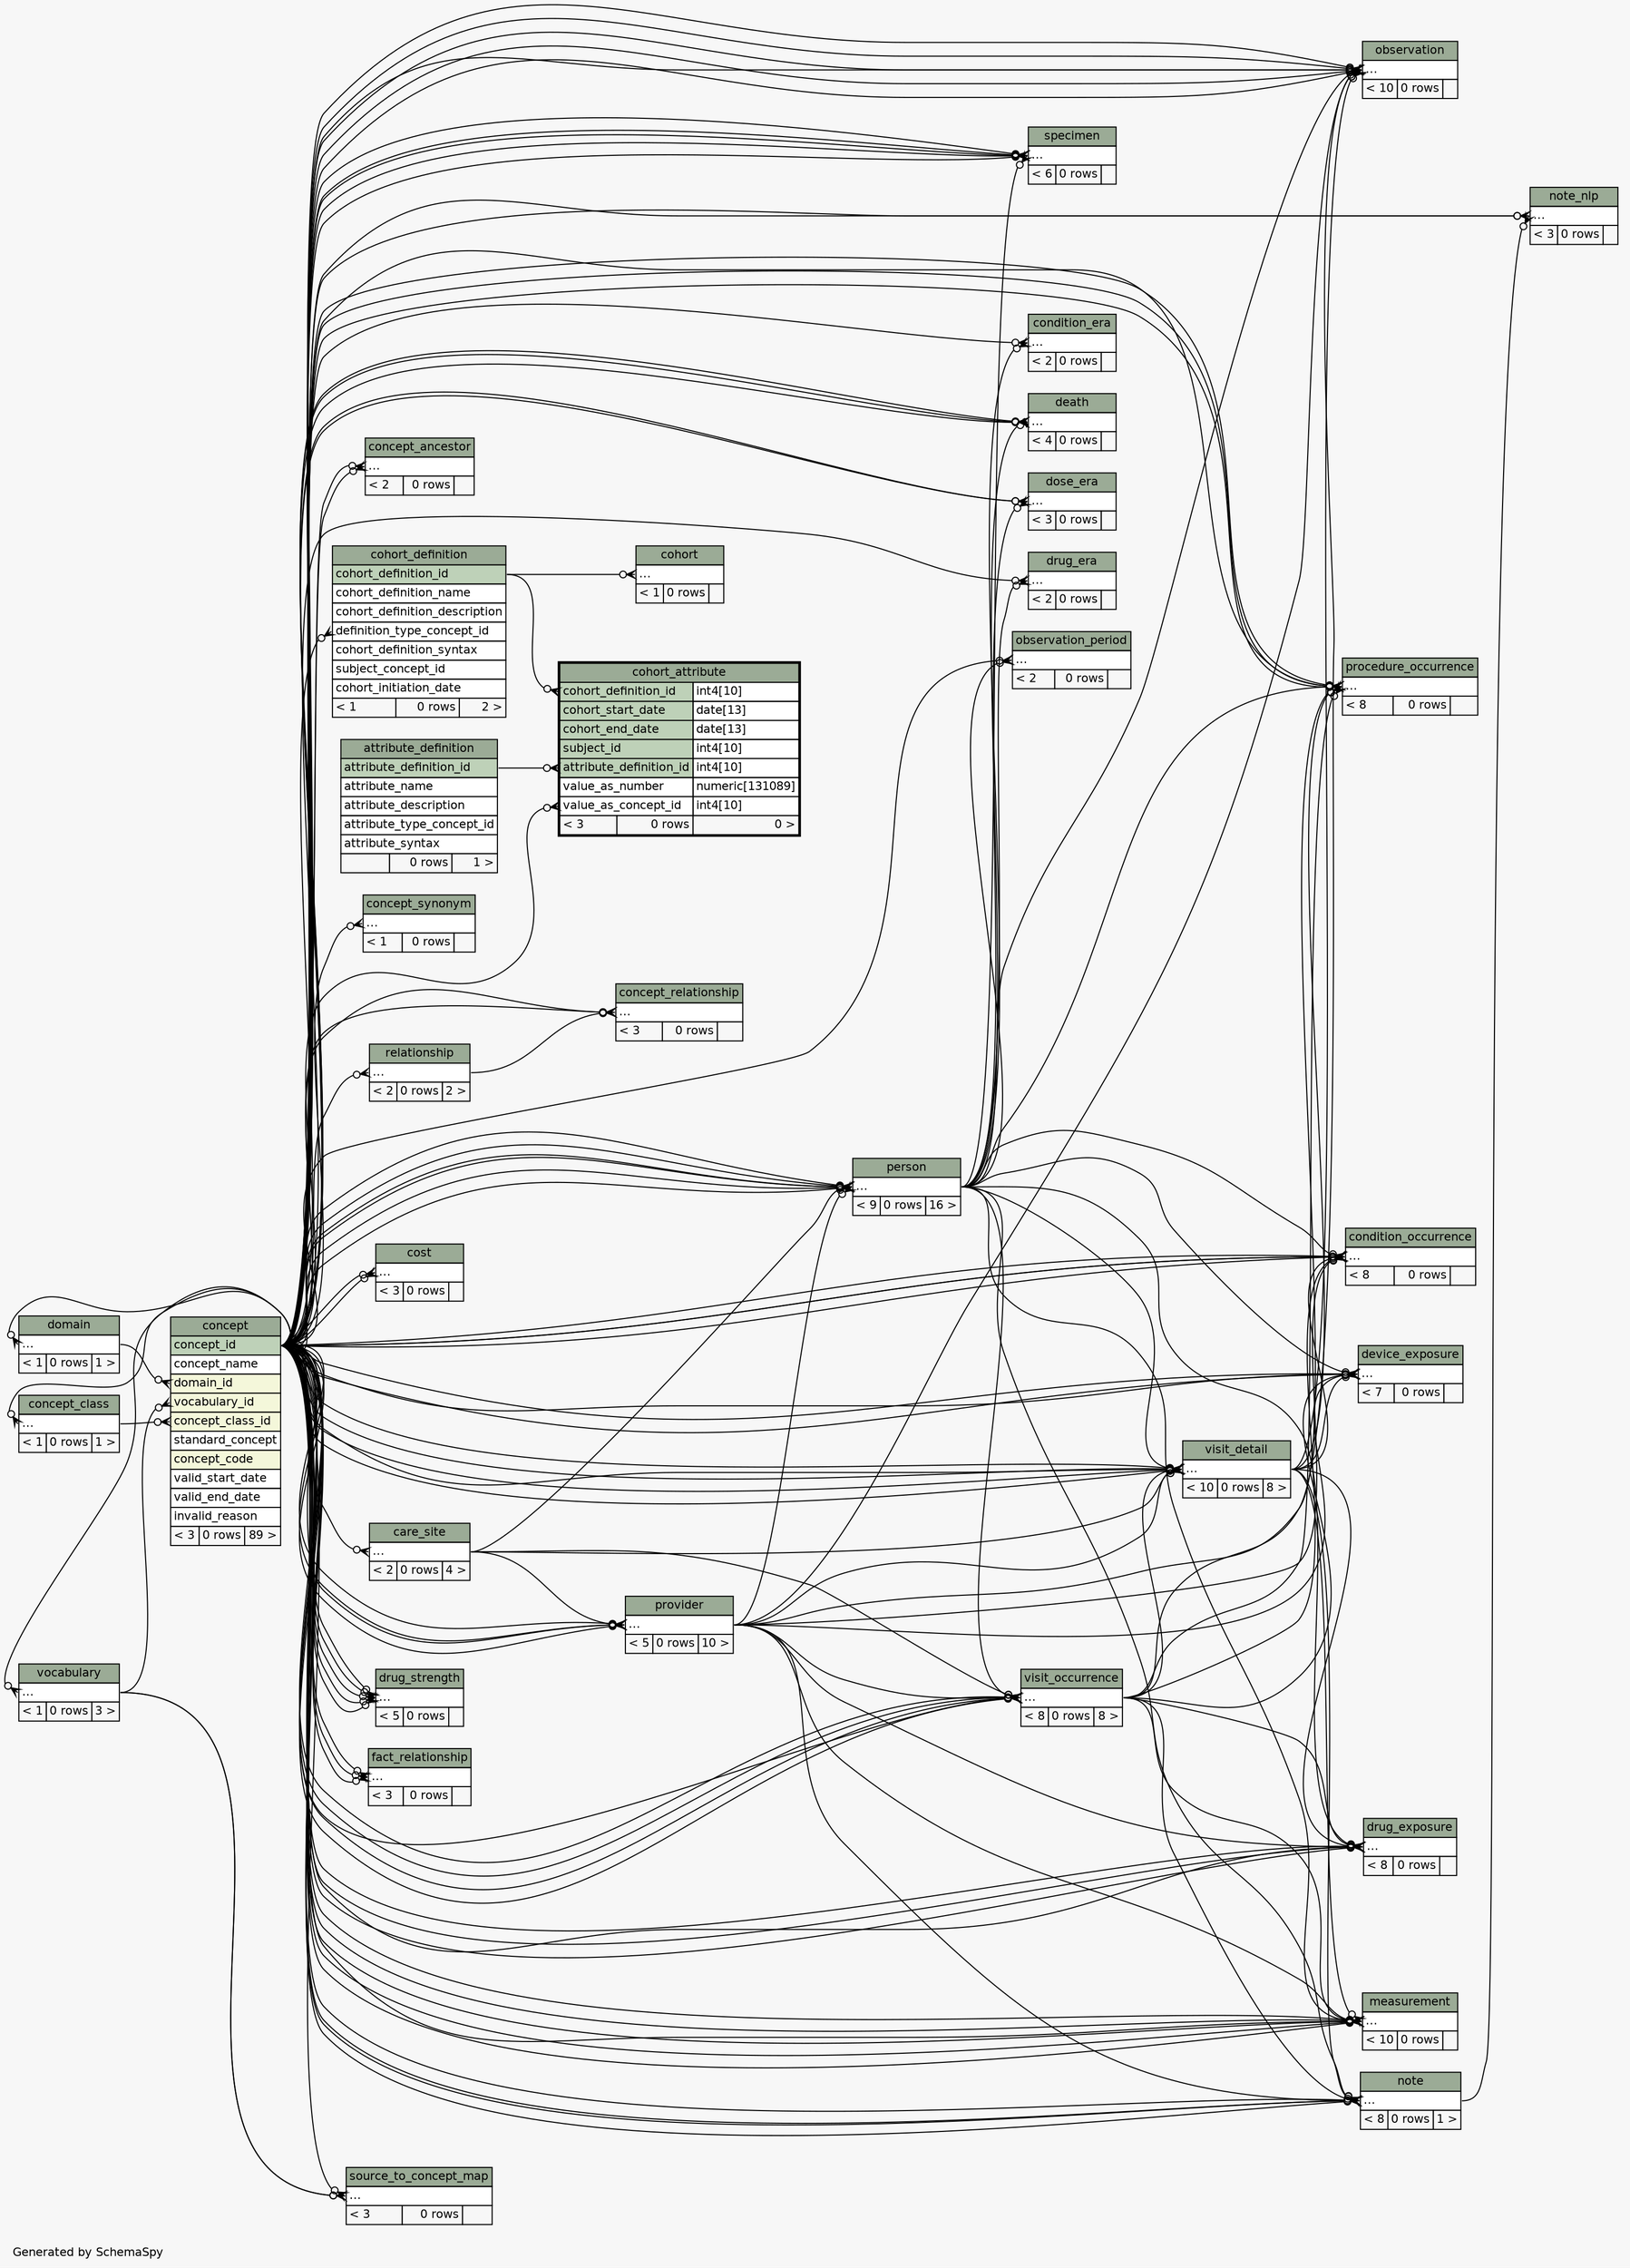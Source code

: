 // dot 2.38.0 on Linux 4.10.0-32-generic
// SchemaSpy rev 590
digraph "twoDegreesRelationshipsDiagram" {
  graph [
    rankdir="RL"
    bgcolor="#f7f7f7"
    label="\nGenerated by SchemaSpy"
    labeljust="l"
    nodesep="0.18"
    ranksep="0.46"
    fontname="Helvetica"
    fontsize="11"
  ];
  node [
    fontname="Helvetica"
    fontsize="11"
    shape="plaintext"
  ];
  edge [
    arrowsize="0.8"
  ];
  "care_site":"elipses":w -> "concept":"concept_id":e [arrowhead=none dir=back arrowtail=crowodot];
  "cohort":"elipses":w -> "cohort_definition":"cohort_definition_id":e [arrowhead=none dir=back arrowtail=crowodot];
  "cohort_attribute":"attribute_definition_id":w -> "attribute_definition":"attribute_definition_id":e [arrowhead=none dir=back arrowtail=crowodot];
  "cohort_attribute":"cohort_definition_id":w -> "cohort_definition":"cohort_definition_id":e [arrowhead=none dir=back arrowtail=crowodot];
  "cohort_attribute":"value_as_concept_id":w -> "concept":"concept_id":e [arrowhead=none dir=back arrowtail=crowodot];
  "cohort_definition":"definition_type_concept_id":w -> "concept":"concept_id":e [arrowhead=none dir=back arrowtail=crowodot];
  "concept":"concept_class_id":w -> "concept_class":"elipses":e [arrowhead=none dir=back arrowtail=crowodot];
  "concept":"domain_id":w -> "domain":"elipses":e [arrowhead=none dir=back arrowtail=crowodot];
  "concept":"vocabulary_id":w -> "vocabulary":"elipses":e [arrowhead=none dir=back arrowtail=crowodot];
  "concept_ancestor":"elipses":w -> "concept":"concept_id":e [arrowhead=none dir=back arrowtail=crowodot];
  "concept_ancestor":"elipses":w -> "concept":"concept_id":e [arrowhead=none dir=back arrowtail=crowodot];
  "concept_class":"elipses":w -> "concept":"concept_id":e [arrowhead=none dir=back arrowtail=crowodot];
  "concept_relationship":"elipses":w -> "concept":"concept_id":e [arrowhead=none dir=back arrowtail=crowodot];
  "concept_relationship":"elipses":w -> "concept":"concept_id":e [arrowhead=none dir=back arrowtail=crowodot];
  "concept_relationship":"elipses":w -> "relationship":"elipses":e [arrowhead=none dir=back arrowtail=crowodot];
  "concept_synonym":"elipses":w -> "concept":"concept_id":e [arrowhead=none dir=back arrowtail=crowodot];
  "condition_era":"elipses":w -> "concept":"concept_id":e [arrowhead=none dir=back arrowtail=crowodot];
  "condition_era":"elipses":w -> "person":"elipses":e [arrowhead=none dir=back arrowtail=crowodot];
  "condition_occurrence":"elipses":w -> "concept":"concept_id":e [arrowhead=none dir=back arrowtail=crowodot];
  "condition_occurrence":"elipses":w -> "concept":"concept_id":e [arrowhead=none dir=back arrowtail=crowodot];
  "condition_occurrence":"elipses":w -> "concept":"concept_id":e [arrowhead=none dir=back arrowtail=crowodot];
  "condition_occurrence":"elipses":w -> "concept":"concept_id":e [arrowhead=none dir=back arrowtail=crowodot];
  "condition_occurrence":"elipses":w -> "person":"elipses":e [arrowhead=none dir=back arrowtail=crowodot];
  "condition_occurrence":"elipses":w -> "provider":"elipses":e [arrowhead=none dir=back arrowtail=crowodot];
  "condition_occurrence":"elipses":w -> "visit_detail":"elipses":e [arrowhead=none dir=back arrowtail=crowodot];
  "condition_occurrence":"elipses":w -> "visit_occurrence":"elipses":e [arrowhead=none dir=back arrowtail=crowodot];
  "cost":"elipses":w -> "concept":"concept_id":e [arrowhead=none dir=back arrowtail=crowodot];
  "cost":"elipses":w -> "concept":"concept_id":e [arrowhead=none dir=back arrowtail=crowodot];
  "death":"elipses":w -> "concept":"concept_id":e [arrowhead=none dir=back arrowtail=crowodot];
  "death":"elipses":w -> "concept":"concept_id":e [arrowhead=none dir=back arrowtail=crowodot];
  "death":"elipses":w -> "concept":"concept_id":e [arrowhead=none dir=back arrowtail=crowodot];
  "death":"elipses":w -> "person":"elipses":e [arrowhead=none dir=back arrowtail=teeodot];
  "device_exposure":"elipses":w -> "concept":"concept_id":e [arrowhead=none dir=back arrowtail=crowodot];
  "device_exposure":"elipses":w -> "concept":"concept_id":e [arrowhead=none dir=back arrowtail=crowodot];
  "device_exposure":"elipses":w -> "concept":"concept_id":e [arrowhead=none dir=back arrowtail=crowodot];
  "device_exposure":"elipses":w -> "person":"elipses":e [arrowhead=none dir=back arrowtail=crowodot];
  "device_exposure":"elipses":w -> "provider":"elipses":e [arrowhead=none dir=back arrowtail=crowodot];
  "device_exposure":"elipses":w -> "visit_detail":"elipses":e [arrowhead=none dir=back arrowtail=crowodot];
  "device_exposure":"elipses":w -> "visit_occurrence":"elipses":e [arrowhead=none dir=back arrowtail=crowodot];
  "domain":"elipses":w -> "concept":"concept_id":e [arrowhead=none dir=back arrowtail=crowodot];
  "dose_era":"elipses":w -> "concept":"concept_id":e [arrowhead=none dir=back arrowtail=crowodot];
  "dose_era":"elipses":w -> "person":"elipses":e [arrowhead=none dir=back arrowtail=crowodot];
  "dose_era":"elipses":w -> "concept":"concept_id":e [arrowhead=none dir=back arrowtail=crowodot];
  "drug_era":"elipses":w -> "concept":"concept_id":e [arrowhead=none dir=back arrowtail=crowodot];
  "drug_era":"elipses":w -> "person":"elipses":e [arrowhead=none dir=back arrowtail=crowodot];
  "drug_exposure":"elipses":w -> "concept":"concept_id":e [arrowhead=none dir=back arrowtail=crowodot];
  "drug_exposure":"elipses":w -> "concept":"concept_id":e [arrowhead=none dir=back arrowtail=crowodot];
  "drug_exposure":"elipses":w -> "concept":"concept_id":e [arrowhead=none dir=back arrowtail=crowodot];
  "drug_exposure":"elipses":w -> "person":"elipses":e [arrowhead=none dir=back arrowtail=crowodot];
  "drug_exposure":"elipses":w -> "provider":"elipses":e [arrowhead=none dir=back arrowtail=crowodot];
  "drug_exposure":"elipses":w -> "concept":"concept_id":e [arrowhead=none dir=back arrowtail=crowodot];
  "drug_exposure":"elipses":w -> "visit_detail":"elipses":e [arrowhead=none dir=back arrowtail=crowodot];
  "drug_exposure":"elipses":w -> "visit_occurrence":"elipses":e [arrowhead=none dir=back arrowtail=crowodot];
  "drug_strength":"elipses":w -> "concept":"concept_id":e [arrowhead=none dir=back arrowtail=crowodot];
  "drug_strength":"elipses":w -> "concept":"concept_id":e [arrowhead=none dir=back arrowtail=crowodot];
  "drug_strength":"elipses":w -> "concept":"concept_id":e [arrowhead=none dir=back arrowtail=crowodot];
  "drug_strength":"elipses":w -> "concept":"concept_id":e [arrowhead=none dir=back arrowtail=crowodot];
  "drug_strength":"elipses":w -> "concept":"concept_id":e [arrowhead=none dir=back arrowtail=crowodot];
  "fact_relationship":"elipses":w -> "concept":"concept_id":e [arrowhead=none dir=back arrowtail=crowodot];
  "fact_relationship":"elipses":w -> "concept":"concept_id":e [arrowhead=none dir=back arrowtail=crowodot];
  "fact_relationship":"elipses":w -> "concept":"concept_id":e [arrowhead=none dir=back arrowtail=crowodot];
  "measurement":"elipses":w -> "concept":"concept_id":e [arrowhead=none dir=back arrowtail=crowodot];
  "measurement":"elipses":w -> "concept":"concept_id":e [arrowhead=none dir=back arrowtail=crowodot];
  "measurement":"elipses":w -> "concept":"concept_id":e [arrowhead=none dir=back arrowtail=crowodot];
  "measurement":"elipses":w -> "concept":"concept_id":e [arrowhead=none dir=back arrowtail=crowodot];
  "measurement":"elipses":w -> "person":"elipses":e [arrowhead=none dir=back arrowtail=crowodot];
  "measurement":"elipses":w -> "provider":"elipses":e [arrowhead=none dir=back arrowtail=crowodot];
  "measurement":"elipses":w -> "concept":"concept_id":e [arrowhead=none dir=back arrowtail=crowodot];
  "measurement":"elipses":w -> "concept":"concept_id":e [arrowhead=none dir=back arrowtail=crowodot];
  "measurement":"elipses":w -> "visit_detail":"elipses":e [arrowhead=none dir=back arrowtail=crowodot];
  "measurement":"elipses":w -> "visit_occurrence":"elipses":e [arrowhead=none dir=back arrowtail=crowodot];
  "note":"elipses":w -> "concept":"concept_id":e [arrowhead=none dir=back arrowtail=crowodot];
  "note":"elipses":w -> "concept":"concept_id":e [arrowhead=none dir=back arrowtail=crowodot];
  "note":"elipses":w -> "concept":"concept_id":e [arrowhead=none dir=back arrowtail=crowodot];
  "note":"elipses":w -> "concept":"concept_id":e [arrowhead=none dir=back arrowtail=crowodot];
  "note":"elipses":w -> "person":"elipses":e [arrowhead=none dir=back arrowtail=crowodot];
  "note":"elipses":w -> "provider":"elipses":e [arrowhead=none dir=back arrowtail=crowodot];
  "note":"elipses":w -> "visit_detail":"elipses":e [arrowhead=none dir=back arrowtail=crowodot];
  "note":"elipses":w -> "visit_occurrence":"elipses":e [arrowhead=none dir=back arrowtail=crowodot];
  "note_nlp":"elipses":w -> "note":"elipses":e [arrowhead=none dir=back arrowtail=crowodot];
  "note_nlp":"elipses":w -> "concept":"concept_id":e [arrowhead=none dir=back arrowtail=crowodot];
  "note_nlp":"elipses":w -> "concept":"concept_id":e [arrowhead=none dir=back arrowtail=crowodot];
  "observation":"elipses":w -> "concept":"concept_id":e [arrowhead=none dir=back arrowtail=crowodot];
  "observation":"elipses":w -> "concept":"concept_id":e [arrowhead=none dir=back arrowtail=crowodot];
  "observation":"elipses":w -> "concept":"concept_id":e [arrowhead=none dir=back arrowtail=crowodot];
  "observation":"elipses":w -> "person":"elipses":e [arrowhead=none dir=back arrowtail=crowodot];
  "observation":"elipses":w -> "provider":"elipses":e [arrowhead=none dir=back arrowtail=crowodot];
  "observation":"elipses":w -> "concept":"concept_id":e [arrowhead=none dir=back arrowtail=crowodot];
  "observation":"elipses":w -> "concept":"concept_id":e [arrowhead=none dir=back arrowtail=crowodot];
  "observation":"elipses":w -> "concept":"concept_id":e [arrowhead=none dir=back arrowtail=crowodot];
  "observation":"elipses":w -> "visit_detail":"elipses":e [arrowhead=none dir=back arrowtail=crowodot];
  "observation":"elipses":w -> "visit_occurrence":"elipses":e [arrowhead=none dir=back arrowtail=crowodot];
  "observation_period":"elipses":w -> "concept":"concept_id":e [arrowhead=none dir=back arrowtail=crowodot];
  "observation_period":"elipses":w -> "person":"elipses":e [arrowhead=none dir=back arrowtail=crowodot];
  "person":"elipses":w -> "care_site":"elipses":e [arrowhead=none dir=back arrowtail=crowodot];
  "person":"elipses":w -> "concept":"concept_id":e [arrowhead=none dir=back arrowtail=crowodot];
  "person":"elipses":w -> "concept":"concept_id":e [arrowhead=none dir=back arrowtail=crowodot];
  "person":"elipses":w -> "concept":"concept_id":e [arrowhead=none dir=back arrowtail=crowodot];
  "person":"elipses":w -> "concept":"concept_id":e [arrowhead=none dir=back arrowtail=crowodot];
  "person":"elipses":w -> "provider":"elipses":e [arrowhead=none dir=back arrowtail=crowodot];
  "person":"elipses":w -> "concept":"concept_id":e [arrowhead=none dir=back arrowtail=crowodot];
  "person":"elipses":w -> "concept":"concept_id":e [arrowhead=none dir=back arrowtail=crowodot];
  "procedure_occurrence":"elipses":w -> "concept":"concept_id":e [arrowhead=none dir=back arrowtail=crowodot];
  "procedure_occurrence":"elipses":w -> "person":"elipses":e [arrowhead=none dir=back arrowtail=crowodot];
  "procedure_occurrence":"elipses":w -> "concept":"concept_id":e [arrowhead=none dir=back arrowtail=crowodot];
  "procedure_occurrence":"elipses":w -> "concept":"concept_id":e [arrowhead=none dir=back arrowtail=crowodot];
  "procedure_occurrence":"elipses":w -> "concept":"concept_id":e [arrowhead=none dir=back arrowtail=crowodot];
  "procedure_occurrence":"elipses":w -> "provider":"elipses":e [arrowhead=none dir=back arrowtail=crowodot];
  "procedure_occurrence":"elipses":w -> "visit_detail":"elipses":e [arrowhead=none dir=back arrowtail=crowodot];
  "procedure_occurrence":"elipses":w -> "visit_occurrence":"elipses":e [arrowhead=none dir=back arrowtail=crowodot];
  "provider":"elipses":w -> "care_site":"elipses":e [arrowhead=none dir=back arrowtail=crowodot];
  "provider":"elipses":w -> "concept":"concept_id":e [arrowhead=none dir=back arrowtail=crowodot];
  "provider":"elipses":w -> "concept":"concept_id":e [arrowhead=none dir=back arrowtail=crowodot];
  "provider":"elipses":w -> "concept":"concept_id":e [arrowhead=none dir=back arrowtail=crowodot];
  "provider":"elipses":w -> "concept":"concept_id":e [arrowhead=none dir=back arrowtail=crowodot];
  "relationship":"elipses":w -> "concept":"concept_id":e [arrowhead=none dir=back arrowtail=crowodot];
  "source_to_concept_map":"elipses":w -> "vocabulary":"elipses":e [arrowhead=none dir=back arrowtail=crowodot];
  "source_to_concept_map":"elipses":w -> "concept":"concept_id":e [arrowhead=none dir=back arrowtail=crowodot];
  "source_to_concept_map":"elipses":w -> "vocabulary":"elipses":e [arrowhead=none dir=back arrowtail=crowodot];
  "specimen":"elipses":w -> "concept":"concept_id":e [arrowhead=none dir=back arrowtail=crowodot];
  "specimen":"elipses":w -> "concept":"concept_id":e [arrowhead=none dir=back arrowtail=crowodot];
  "specimen":"elipses":w -> "person":"elipses":e [arrowhead=none dir=back arrowtail=crowodot];
  "specimen":"elipses":w -> "concept":"concept_id":e [arrowhead=none dir=back arrowtail=crowodot];
  "specimen":"elipses":w -> "concept":"concept_id":e [arrowhead=none dir=back arrowtail=crowodot];
  "specimen":"elipses":w -> "concept":"concept_id":e [arrowhead=none dir=back arrowtail=crowodot];
  "visit_detail":"elipses":w -> "concept":"concept_id":e [arrowhead=none dir=back arrowtail=crowodot];
  "visit_detail":"elipses":w -> "care_site":"elipses":e [arrowhead=none dir=back arrowtail=crowodot];
  "visit_detail":"elipses":w -> "concept":"concept_id":e [arrowhead=none dir=back arrowtail=crowodot];
  "visit_detail":"elipses":w -> "person":"elipses":e [arrowhead=none dir=back arrowtail=crowodot];
  "visit_detail":"elipses":w -> "provider":"elipses":e [arrowhead=none dir=back arrowtail=crowodot];
  "visit_detail":"elipses":w -> "concept":"concept_id":e [arrowhead=none dir=back arrowtail=crowodot];
  "visit_detail":"elipses":w -> "visit_occurrence":"elipses":e [arrowhead=none dir=back arrowtail=crowodot];
  "visit_detail":"elipses":w -> "concept":"concept_id":e [arrowhead=none dir=back arrowtail=crowodot];
  "visit_detail":"elipses":w -> "concept":"concept_id":e [arrowhead=none dir=back arrowtail=crowodot];
  "visit_occurrence":"elipses":w -> "concept":"concept_id":e [arrowhead=none dir=back arrowtail=crowodot];
  "visit_occurrence":"elipses":w -> "care_site":"elipses":e [arrowhead=none dir=back arrowtail=crowodot];
  "visit_occurrence":"elipses":w -> "concept":"concept_id":e [arrowhead=none dir=back arrowtail=crowodot];
  "visit_occurrence":"elipses":w -> "person":"elipses":e [arrowhead=none dir=back arrowtail=crowodot];
  "visit_occurrence":"elipses":w -> "provider":"elipses":e [arrowhead=none dir=back arrowtail=crowodot];
  "visit_occurrence":"elipses":w -> "concept":"concept_id":e [arrowhead=none dir=back arrowtail=crowodot];
  "visit_occurrence":"elipses":w -> "concept":"concept_id":e [arrowhead=none dir=back arrowtail=crowodot];
  "visit_occurrence":"elipses":w -> "concept":"concept_id":e [arrowhead=none dir=back arrowtail=crowodot];
  "vocabulary":"elipses":w -> "concept":"concept_id":e [arrowhead=none dir=back arrowtail=crowodot];
  "attribute_definition" [
    label=<
    <TABLE BORDER="0" CELLBORDER="1" CELLSPACING="0" BGCOLOR="#ffffff">
      <TR><TD COLSPAN="3" BGCOLOR="#9bab96" ALIGN="CENTER">attribute_definition</TD></TR>
      <TR><TD PORT="attribute_definition_id" COLSPAN="3" BGCOLOR="#bed1b8" ALIGN="LEFT">attribute_definition_id</TD></TR>
      <TR><TD PORT="attribute_name" COLSPAN="3" ALIGN="LEFT">attribute_name</TD></TR>
      <TR><TD PORT="attribute_description" COLSPAN="3" ALIGN="LEFT">attribute_description</TD></TR>
      <TR><TD PORT="attribute_type_concept_id" COLSPAN="3" ALIGN="LEFT">attribute_type_concept_id</TD></TR>
      <TR><TD PORT="attribute_syntax" COLSPAN="3" ALIGN="LEFT">attribute_syntax</TD></TR>
      <TR><TD ALIGN="LEFT" BGCOLOR="#f7f7f7">  </TD><TD ALIGN="RIGHT" BGCOLOR="#f7f7f7">0 rows</TD><TD ALIGN="RIGHT" BGCOLOR="#f7f7f7">1 &gt;</TD></TR>
    </TABLE>>
    URL="attribute_definition.html"
    tooltip="attribute_definition"
  ];
  "care_site" [
    label=<
    <TABLE BORDER="0" CELLBORDER="1" CELLSPACING="0" BGCOLOR="#ffffff">
      <TR><TD COLSPAN="3" BGCOLOR="#9bab96" ALIGN="CENTER">care_site</TD></TR>
      <TR><TD PORT="elipses" COLSPAN="3" ALIGN="LEFT">...</TD></TR>
      <TR><TD ALIGN="LEFT" BGCOLOR="#f7f7f7">&lt; 2</TD><TD ALIGN="RIGHT" BGCOLOR="#f7f7f7">0 rows</TD><TD ALIGN="RIGHT" BGCOLOR="#f7f7f7">4 &gt;</TD></TR>
    </TABLE>>
    URL="care_site.html"
    tooltip="care_site"
  ];
  "cohort" [
    label=<
    <TABLE BORDER="0" CELLBORDER="1" CELLSPACING="0" BGCOLOR="#ffffff">
      <TR><TD COLSPAN="3" BGCOLOR="#9bab96" ALIGN="CENTER">cohort</TD></TR>
      <TR><TD PORT="elipses" COLSPAN="3" ALIGN="LEFT">...</TD></TR>
      <TR><TD ALIGN="LEFT" BGCOLOR="#f7f7f7">&lt; 1</TD><TD ALIGN="RIGHT" BGCOLOR="#f7f7f7">0 rows</TD><TD ALIGN="RIGHT" BGCOLOR="#f7f7f7">  </TD></TR>
    </TABLE>>
    URL="cohort.html"
    tooltip="cohort"
  ];
  "cohort_attribute" [
    label=<
    <TABLE BORDER="2" CELLBORDER="1" CELLSPACING="0" BGCOLOR="#ffffff">
      <TR><TD COLSPAN="3" BGCOLOR="#9bab96" ALIGN="CENTER">cohort_attribute</TD></TR>
      <TR><TD PORT="cohort_definition_id" COLSPAN="2" BGCOLOR="#bed1b8" ALIGN="LEFT">cohort_definition_id</TD><TD PORT="cohort_definition_id.type" ALIGN="LEFT">int4[10]</TD></TR>
      <TR><TD PORT="cohort_start_date" COLSPAN="2" BGCOLOR="#bed1b8" ALIGN="LEFT">cohort_start_date</TD><TD PORT="cohort_start_date.type" ALIGN="LEFT">date[13]</TD></TR>
      <TR><TD PORT="cohort_end_date" COLSPAN="2" BGCOLOR="#bed1b8" ALIGN="LEFT">cohort_end_date</TD><TD PORT="cohort_end_date.type" ALIGN="LEFT">date[13]</TD></TR>
      <TR><TD PORT="subject_id" COLSPAN="2" BGCOLOR="#bed1b8" ALIGN="LEFT">subject_id</TD><TD PORT="subject_id.type" ALIGN="LEFT">int4[10]</TD></TR>
      <TR><TD PORT="attribute_definition_id" COLSPAN="2" BGCOLOR="#bed1b8" ALIGN="LEFT">attribute_definition_id</TD><TD PORT="attribute_definition_id.type" ALIGN="LEFT">int4[10]</TD></TR>
      <TR><TD PORT="value_as_number" COLSPAN="2" ALIGN="LEFT">value_as_number</TD><TD PORT="value_as_number.type" ALIGN="LEFT">numeric[131089]</TD></TR>
      <TR><TD PORT="value_as_concept_id" COLSPAN="2" ALIGN="LEFT">value_as_concept_id</TD><TD PORT="value_as_concept_id.type" ALIGN="LEFT">int4[10]</TD></TR>
      <TR><TD ALIGN="LEFT" BGCOLOR="#f7f7f7">&lt; 3</TD><TD ALIGN="RIGHT" BGCOLOR="#f7f7f7">0 rows</TD><TD ALIGN="RIGHT" BGCOLOR="#f7f7f7">0 &gt;</TD></TR>
    </TABLE>>
    URL="cohort_attribute.html"
    tooltip="cohort_attribute"
  ];
  "cohort_definition" [
    label=<
    <TABLE BORDER="0" CELLBORDER="1" CELLSPACING="0" BGCOLOR="#ffffff">
      <TR><TD COLSPAN="3" BGCOLOR="#9bab96" ALIGN="CENTER">cohort_definition</TD></TR>
      <TR><TD PORT="cohort_definition_id" COLSPAN="3" BGCOLOR="#bed1b8" ALIGN="LEFT">cohort_definition_id</TD></TR>
      <TR><TD PORT="cohort_definition_name" COLSPAN="3" ALIGN="LEFT">cohort_definition_name</TD></TR>
      <TR><TD PORT="cohort_definition_description" COLSPAN="3" ALIGN="LEFT">cohort_definition_description</TD></TR>
      <TR><TD PORT="definition_type_concept_id" COLSPAN="3" ALIGN="LEFT">definition_type_concept_id</TD></TR>
      <TR><TD PORT="cohort_definition_syntax" COLSPAN="3" ALIGN="LEFT">cohort_definition_syntax</TD></TR>
      <TR><TD PORT="subject_concept_id" COLSPAN="3" ALIGN="LEFT">subject_concept_id</TD></TR>
      <TR><TD PORT="cohort_initiation_date" COLSPAN="3" ALIGN="LEFT">cohort_initiation_date</TD></TR>
      <TR><TD ALIGN="LEFT" BGCOLOR="#f7f7f7">&lt; 1</TD><TD ALIGN="RIGHT" BGCOLOR="#f7f7f7">0 rows</TD><TD ALIGN="RIGHT" BGCOLOR="#f7f7f7">2 &gt;</TD></TR>
    </TABLE>>
    URL="cohort_definition.html"
    tooltip="cohort_definition"
  ];
  "concept" [
    label=<
    <TABLE BORDER="0" CELLBORDER="1" CELLSPACING="0" BGCOLOR="#ffffff">
      <TR><TD COLSPAN="3" BGCOLOR="#9bab96" ALIGN="CENTER">concept</TD></TR>
      <TR><TD PORT="concept_id" COLSPAN="3" BGCOLOR="#bed1b8" ALIGN="LEFT">concept_id</TD></TR>
      <TR><TD PORT="concept_name" COLSPAN="3" ALIGN="LEFT">concept_name</TD></TR>
      <TR><TD PORT="domain_id" COLSPAN="3" BGCOLOR="#f4f7da" ALIGN="LEFT">domain_id</TD></TR>
      <TR><TD PORT="vocabulary_id" COLSPAN="3" BGCOLOR="#f4f7da" ALIGN="LEFT">vocabulary_id</TD></TR>
      <TR><TD PORT="concept_class_id" COLSPAN="3" BGCOLOR="#f4f7da" ALIGN="LEFT">concept_class_id</TD></TR>
      <TR><TD PORT="standard_concept" COLSPAN="3" ALIGN="LEFT">standard_concept</TD></TR>
      <TR><TD PORT="concept_code" COLSPAN="3" BGCOLOR="#f4f7da" ALIGN="LEFT">concept_code</TD></TR>
      <TR><TD PORT="valid_start_date" COLSPAN="3" ALIGN="LEFT">valid_start_date</TD></TR>
      <TR><TD PORT="valid_end_date" COLSPAN="3" ALIGN="LEFT">valid_end_date</TD></TR>
      <TR><TD PORT="invalid_reason" COLSPAN="3" ALIGN="LEFT">invalid_reason</TD></TR>
      <TR><TD ALIGN="LEFT" BGCOLOR="#f7f7f7">&lt; 3</TD><TD ALIGN="RIGHT" BGCOLOR="#f7f7f7">0 rows</TD><TD ALIGN="RIGHT" BGCOLOR="#f7f7f7">89 &gt;</TD></TR>
    </TABLE>>
    URL="concept.html"
    tooltip="concept"
  ];
  "concept_ancestor" [
    label=<
    <TABLE BORDER="0" CELLBORDER="1" CELLSPACING="0" BGCOLOR="#ffffff">
      <TR><TD COLSPAN="3" BGCOLOR="#9bab96" ALIGN="CENTER">concept_ancestor</TD></TR>
      <TR><TD PORT="elipses" COLSPAN="3" ALIGN="LEFT">...</TD></TR>
      <TR><TD ALIGN="LEFT" BGCOLOR="#f7f7f7">&lt; 2</TD><TD ALIGN="RIGHT" BGCOLOR="#f7f7f7">0 rows</TD><TD ALIGN="RIGHT" BGCOLOR="#f7f7f7">  </TD></TR>
    </TABLE>>
    URL="concept_ancestor.html"
    tooltip="concept_ancestor"
  ];
  "concept_class" [
    label=<
    <TABLE BORDER="0" CELLBORDER="1" CELLSPACING="0" BGCOLOR="#ffffff">
      <TR><TD COLSPAN="3" BGCOLOR="#9bab96" ALIGN="CENTER">concept_class</TD></TR>
      <TR><TD PORT="elipses" COLSPAN="3" ALIGN="LEFT">...</TD></TR>
      <TR><TD ALIGN="LEFT" BGCOLOR="#f7f7f7">&lt; 1</TD><TD ALIGN="RIGHT" BGCOLOR="#f7f7f7">0 rows</TD><TD ALIGN="RIGHT" BGCOLOR="#f7f7f7">1 &gt;</TD></TR>
    </TABLE>>
    URL="concept_class.html"
    tooltip="concept_class"
  ];
  "concept_relationship" [
    label=<
    <TABLE BORDER="0" CELLBORDER="1" CELLSPACING="0" BGCOLOR="#ffffff">
      <TR><TD COLSPAN="3" BGCOLOR="#9bab96" ALIGN="CENTER">concept_relationship</TD></TR>
      <TR><TD PORT="elipses" COLSPAN="3" ALIGN="LEFT">...</TD></TR>
      <TR><TD ALIGN="LEFT" BGCOLOR="#f7f7f7">&lt; 3</TD><TD ALIGN="RIGHT" BGCOLOR="#f7f7f7">0 rows</TD><TD ALIGN="RIGHT" BGCOLOR="#f7f7f7">  </TD></TR>
    </TABLE>>
    URL="concept_relationship.html"
    tooltip="concept_relationship"
  ];
  "concept_synonym" [
    label=<
    <TABLE BORDER="0" CELLBORDER="1" CELLSPACING="0" BGCOLOR="#ffffff">
      <TR><TD COLSPAN="3" BGCOLOR="#9bab96" ALIGN="CENTER">concept_synonym</TD></TR>
      <TR><TD PORT="elipses" COLSPAN="3" ALIGN="LEFT">...</TD></TR>
      <TR><TD ALIGN="LEFT" BGCOLOR="#f7f7f7">&lt; 1</TD><TD ALIGN="RIGHT" BGCOLOR="#f7f7f7">0 rows</TD><TD ALIGN="RIGHT" BGCOLOR="#f7f7f7">  </TD></TR>
    </TABLE>>
    URL="concept_synonym.html"
    tooltip="concept_synonym"
  ];
  "condition_era" [
    label=<
    <TABLE BORDER="0" CELLBORDER="1" CELLSPACING="0" BGCOLOR="#ffffff">
      <TR><TD COLSPAN="3" BGCOLOR="#9bab96" ALIGN="CENTER">condition_era</TD></TR>
      <TR><TD PORT="elipses" COLSPAN="3" ALIGN="LEFT">...</TD></TR>
      <TR><TD ALIGN="LEFT" BGCOLOR="#f7f7f7">&lt; 2</TD><TD ALIGN="RIGHT" BGCOLOR="#f7f7f7">0 rows</TD><TD ALIGN="RIGHT" BGCOLOR="#f7f7f7">  </TD></TR>
    </TABLE>>
    URL="condition_era.html"
    tooltip="condition_era"
  ];
  "condition_occurrence" [
    label=<
    <TABLE BORDER="0" CELLBORDER="1" CELLSPACING="0" BGCOLOR="#ffffff">
      <TR><TD COLSPAN="3" BGCOLOR="#9bab96" ALIGN="CENTER">condition_occurrence</TD></TR>
      <TR><TD PORT="elipses" COLSPAN="3" ALIGN="LEFT">...</TD></TR>
      <TR><TD ALIGN="LEFT" BGCOLOR="#f7f7f7">&lt; 8</TD><TD ALIGN="RIGHT" BGCOLOR="#f7f7f7">0 rows</TD><TD ALIGN="RIGHT" BGCOLOR="#f7f7f7">  </TD></TR>
    </TABLE>>
    URL="condition_occurrence.html"
    tooltip="condition_occurrence"
  ];
  "cost" [
    label=<
    <TABLE BORDER="0" CELLBORDER="1" CELLSPACING="0" BGCOLOR="#ffffff">
      <TR><TD COLSPAN="3" BGCOLOR="#9bab96" ALIGN="CENTER">cost</TD></TR>
      <TR><TD PORT="elipses" COLSPAN="3" ALIGN="LEFT">...</TD></TR>
      <TR><TD ALIGN="LEFT" BGCOLOR="#f7f7f7">&lt; 3</TD><TD ALIGN="RIGHT" BGCOLOR="#f7f7f7">0 rows</TD><TD ALIGN="RIGHT" BGCOLOR="#f7f7f7">  </TD></TR>
    </TABLE>>
    URL="cost.html"
    tooltip="cost"
  ];
  "death" [
    label=<
    <TABLE BORDER="0" CELLBORDER="1" CELLSPACING="0" BGCOLOR="#ffffff">
      <TR><TD COLSPAN="3" BGCOLOR="#9bab96" ALIGN="CENTER">death</TD></TR>
      <TR><TD PORT="elipses" COLSPAN="3" ALIGN="LEFT">...</TD></TR>
      <TR><TD ALIGN="LEFT" BGCOLOR="#f7f7f7">&lt; 4</TD><TD ALIGN="RIGHT" BGCOLOR="#f7f7f7">0 rows</TD><TD ALIGN="RIGHT" BGCOLOR="#f7f7f7">  </TD></TR>
    </TABLE>>
    URL="death.html"
    tooltip="death"
  ];
  "device_exposure" [
    label=<
    <TABLE BORDER="0" CELLBORDER="1" CELLSPACING="0" BGCOLOR="#ffffff">
      <TR><TD COLSPAN="3" BGCOLOR="#9bab96" ALIGN="CENTER">device_exposure</TD></TR>
      <TR><TD PORT="elipses" COLSPAN="3" ALIGN="LEFT">...</TD></TR>
      <TR><TD ALIGN="LEFT" BGCOLOR="#f7f7f7">&lt; 7</TD><TD ALIGN="RIGHT" BGCOLOR="#f7f7f7">0 rows</TD><TD ALIGN="RIGHT" BGCOLOR="#f7f7f7">  </TD></TR>
    </TABLE>>
    URL="device_exposure.html"
    tooltip="device_exposure"
  ];
  "domain" [
    label=<
    <TABLE BORDER="0" CELLBORDER="1" CELLSPACING="0" BGCOLOR="#ffffff">
      <TR><TD COLSPAN="3" BGCOLOR="#9bab96" ALIGN="CENTER">domain</TD></TR>
      <TR><TD PORT="elipses" COLSPAN="3" ALIGN="LEFT">...</TD></TR>
      <TR><TD ALIGN="LEFT" BGCOLOR="#f7f7f7">&lt; 1</TD><TD ALIGN="RIGHT" BGCOLOR="#f7f7f7">0 rows</TD><TD ALIGN="RIGHT" BGCOLOR="#f7f7f7">1 &gt;</TD></TR>
    </TABLE>>
    URL="domain.html"
    tooltip="domain"
  ];
  "dose_era" [
    label=<
    <TABLE BORDER="0" CELLBORDER="1" CELLSPACING="0" BGCOLOR="#ffffff">
      <TR><TD COLSPAN="3" BGCOLOR="#9bab96" ALIGN="CENTER">dose_era</TD></TR>
      <TR><TD PORT="elipses" COLSPAN="3" ALIGN="LEFT">...</TD></TR>
      <TR><TD ALIGN="LEFT" BGCOLOR="#f7f7f7">&lt; 3</TD><TD ALIGN="RIGHT" BGCOLOR="#f7f7f7">0 rows</TD><TD ALIGN="RIGHT" BGCOLOR="#f7f7f7">  </TD></TR>
    </TABLE>>
    URL="dose_era.html"
    tooltip="dose_era"
  ];
  "drug_era" [
    label=<
    <TABLE BORDER="0" CELLBORDER="1" CELLSPACING="0" BGCOLOR="#ffffff">
      <TR><TD COLSPAN="3" BGCOLOR="#9bab96" ALIGN="CENTER">drug_era</TD></TR>
      <TR><TD PORT="elipses" COLSPAN="3" ALIGN="LEFT">...</TD></TR>
      <TR><TD ALIGN="LEFT" BGCOLOR="#f7f7f7">&lt; 2</TD><TD ALIGN="RIGHT" BGCOLOR="#f7f7f7">0 rows</TD><TD ALIGN="RIGHT" BGCOLOR="#f7f7f7">  </TD></TR>
    </TABLE>>
    URL="drug_era.html"
    tooltip="drug_era"
  ];
  "drug_exposure" [
    label=<
    <TABLE BORDER="0" CELLBORDER="1" CELLSPACING="0" BGCOLOR="#ffffff">
      <TR><TD COLSPAN="3" BGCOLOR="#9bab96" ALIGN="CENTER">drug_exposure</TD></TR>
      <TR><TD PORT="elipses" COLSPAN="3" ALIGN="LEFT">...</TD></TR>
      <TR><TD ALIGN="LEFT" BGCOLOR="#f7f7f7">&lt; 8</TD><TD ALIGN="RIGHT" BGCOLOR="#f7f7f7">0 rows</TD><TD ALIGN="RIGHT" BGCOLOR="#f7f7f7">  </TD></TR>
    </TABLE>>
    URL="drug_exposure.html"
    tooltip="drug_exposure"
  ];
  "drug_strength" [
    label=<
    <TABLE BORDER="0" CELLBORDER="1" CELLSPACING="0" BGCOLOR="#ffffff">
      <TR><TD COLSPAN="3" BGCOLOR="#9bab96" ALIGN="CENTER">drug_strength</TD></TR>
      <TR><TD PORT="elipses" COLSPAN="3" ALIGN="LEFT">...</TD></TR>
      <TR><TD ALIGN="LEFT" BGCOLOR="#f7f7f7">&lt; 5</TD><TD ALIGN="RIGHT" BGCOLOR="#f7f7f7">0 rows</TD><TD ALIGN="RIGHT" BGCOLOR="#f7f7f7">  </TD></TR>
    </TABLE>>
    URL="drug_strength.html"
    tooltip="drug_strength"
  ];
  "fact_relationship" [
    label=<
    <TABLE BORDER="0" CELLBORDER="1" CELLSPACING="0" BGCOLOR="#ffffff">
      <TR><TD COLSPAN="3" BGCOLOR="#9bab96" ALIGN="CENTER">fact_relationship</TD></TR>
      <TR><TD PORT="elipses" COLSPAN="3" ALIGN="LEFT">...</TD></TR>
      <TR><TD ALIGN="LEFT" BGCOLOR="#f7f7f7">&lt; 3</TD><TD ALIGN="RIGHT" BGCOLOR="#f7f7f7">0 rows</TD><TD ALIGN="RIGHT" BGCOLOR="#f7f7f7">  </TD></TR>
    </TABLE>>
    URL="fact_relationship.html"
    tooltip="fact_relationship"
  ];
  "measurement" [
    label=<
    <TABLE BORDER="0" CELLBORDER="1" CELLSPACING="0" BGCOLOR="#ffffff">
      <TR><TD COLSPAN="3" BGCOLOR="#9bab96" ALIGN="CENTER">measurement</TD></TR>
      <TR><TD PORT="elipses" COLSPAN="3" ALIGN="LEFT">...</TD></TR>
      <TR><TD ALIGN="LEFT" BGCOLOR="#f7f7f7">&lt; 10</TD><TD ALIGN="RIGHT" BGCOLOR="#f7f7f7">0 rows</TD><TD ALIGN="RIGHT" BGCOLOR="#f7f7f7">  </TD></TR>
    </TABLE>>
    URL="measurement.html"
    tooltip="measurement"
  ];
  "note" [
    label=<
    <TABLE BORDER="0" CELLBORDER="1" CELLSPACING="0" BGCOLOR="#ffffff">
      <TR><TD COLSPAN="3" BGCOLOR="#9bab96" ALIGN="CENTER">note</TD></TR>
      <TR><TD PORT="elipses" COLSPAN="3" ALIGN="LEFT">...</TD></TR>
      <TR><TD ALIGN="LEFT" BGCOLOR="#f7f7f7">&lt; 8</TD><TD ALIGN="RIGHT" BGCOLOR="#f7f7f7">0 rows</TD><TD ALIGN="RIGHT" BGCOLOR="#f7f7f7">1 &gt;</TD></TR>
    </TABLE>>
    URL="note.html"
    tooltip="note"
  ];
  "note_nlp" [
    label=<
    <TABLE BORDER="0" CELLBORDER="1" CELLSPACING="0" BGCOLOR="#ffffff">
      <TR><TD COLSPAN="3" BGCOLOR="#9bab96" ALIGN="CENTER">note_nlp</TD></TR>
      <TR><TD PORT="elipses" COLSPAN="3" ALIGN="LEFT">...</TD></TR>
      <TR><TD ALIGN="LEFT" BGCOLOR="#f7f7f7">&lt; 3</TD><TD ALIGN="RIGHT" BGCOLOR="#f7f7f7">0 rows</TD><TD ALIGN="RIGHT" BGCOLOR="#f7f7f7">  </TD></TR>
    </TABLE>>
    URL="note_nlp.html"
    tooltip="note_nlp"
  ];
  "observation" [
    label=<
    <TABLE BORDER="0" CELLBORDER="1" CELLSPACING="0" BGCOLOR="#ffffff">
      <TR><TD COLSPAN="3" BGCOLOR="#9bab96" ALIGN="CENTER">observation</TD></TR>
      <TR><TD PORT="elipses" COLSPAN="3" ALIGN="LEFT">...</TD></TR>
      <TR><TD ALIGN="LEFT" BGCOLOR="#f7f7f7">&lt; 10</TD><TD ALIGN="RIGHT" BGCOLOR="#f7f7f7">0 rows</TD><TD ALIGN="RIGHT" BGCOLOR="#f7f7f7">  </TD></TR>
    </TABLE>>
    URL="observation.html"
    tooltip="observation"
  ];
  "observation_period" [
    label=<
    <TABLE BORDER="0" CELLBORDER="1" CELLSPACING="0" BGCOLOR="#ffffff">
      <TR><TD COLSPAN="3" BGCOLOR="#9bab96" ALIGN="CENTER">observation_period</TD></TR>
      <TR><TD PORT="elipses" COLSPAN="3" ALIGN="LEFT">...</TD></TR>
      <TR><TD ALIGN="LEFT" BGCOLOR="#f7f7f7">&lt; 2</TD><TD ALIGN="RIGHT" BGCOLOR="#f7f7f7">0 rows</TD><TD ALIGN="RIGHT" BGCOLOR="#f7f7f7">  </TD></TR>
    </TABLE>>
    URL="observation_period.html"
    tooltip="observation_period"
  ];
  "person" [
    label=<
    <TABLE BORDER="0" CELLBORDER="1" CELLSPACING="0" BGCOLOR="#ffffff">
      <TR><TD COLSPAN="3" BGCOLOR="#9bab96" ALIGN="CENTER">person</TD></TR>
      <TR><TD PORT="elipses" COLSPAN="3" ALIGN="LEFT">...</TD></TR>
      <TR><TD ALIGN="LEFT" BGCOLOR="#f7f7f7">&lt; 9</TD><TD ALIGN="RIGHT" BGCOLOR="#f7f7f7">0 rows</TD><TD ALIGN="RIGHT" BGCOLOR="#f7f7f7">16 &gt;</TD></TR>
    </TABLE>>
    URL="person.html"
    tooltip="person"
  ];
  "procedure_occurrence" [
    label=<
    <TABLE BORDER="0" CELLBORDER="1" CELLSPACING="0" BGCOLOR="#ffffff">
      <TR><TD COLSPAN="3" BGCOLOR="#9bab96" ALIGN="CENTER">procedure_occurrence</TD></TR>
      <TR><TD PORT="elipses" COLSPAN="3" ALIGN="LEFT">...</TD></TR>
      <TR><TD ALIGN="LEFT" BGCOLOR="#f7f7f7">&lt; 8</TD><TD ALIGN="RIGHT" BGCOLOR="#f7f7f7">0 rows</TD><TD ALIGN="RIGHT" BGCOLOR="#f7f7f7">  </TD></TR>
    </TABLE>>
    URL="procedure_occurrence.html"
    tooltip="procedure_occurrence"
  ];
  "provider" [
    label=<
    <TABLE BORDER="0" CELLBORDER="1" CELLSPACING="0" BGCOLOR="#ffffff">
      <TR><TD COLSPAN="3" BGCOLOR="#9bab96" ALIGN="CENTER">provider</TD></TR>
      <TR><TD PORT="elipses" COLSPAN="3" ALIGN="LEFT">...</TD></TR>
      <TR><TD ALIGN="LEFT" BGCOLOR="#f7f7f7">&lt; 5</TD><TD ALIGN="RIGHT" BGCOLOR="#f7f7f7">0 rows</TD><TD ALIGN="RIGHT" BGCOLOR="#f7f7f7">10 &gt;</TD></TR>
    </TABLE>>
    URL="provider.html"
    tooltip="provider"
  ];
  "relationship" [
    label=<
    <TABLE BORDER="0" CELLBORDER="1" CELLSPACING="0" BGCOLOR="#ffffff">
      <TR><TD COLSPAN="3" BGCOLOR="#9bab96" ALIGN="CENTER">relationship</TD></TR>
      <TR><TD PORT="elipses" COLSPAN="3" ALIGN="LEFT">...</TD></TR>
      <TR><TD ALIGN="LEFT" BGCOLOR="#f7f7f7">&lt; 2</TD><TD ALIGN="RIGHT" BGCOLOR="#f7f7f7">0 rows</TD><TD ALIGN="RIGHT" BGCOLOR="#f7f7f7">2 &gt;</TD></TR>
    </TABLE>>
    URL="relationship.html"
    tooltip="relationship"
  ];
  "source_to_concept_map" [
    label=<
    <TABLE BORDER="0" CELLBORDER="1" CELLSPACING="0" BGCOLOR="#ffffff">
      <TR><TD COLSPAN="3" BGCOLOR="#9bab96" ALIGN="CENTER">source_to_concept_map</TD></TR>
      <TR><TD PORT="elipses" COLSPAN="3" ALIGN="LEFT">...</TD></TR>
      <TR><TD ALIGN="LEFT" BGCOLOR="#f7f7f7">&lt; 3</TD><TD ALIGN="RIGHT" BGCOLOR="#f7f7f7">0 rows</TD><TD ALIGN="RIGHT" BGCOLOR="#f7f7f7">  </TD></TR>
    </TABLE>>
    URL="source_to_concept_map.html"
    tooltip="source_to_concept_map"
  ];
  "specimen" [
    label=<
    <TABLE BORDER="0" CELLBORDER="1" CELLSPACING="0" BGCOLOR="#ffffff">
      <TR><TD COLSPAN="3" BGCOLOR="#9bab96" ALIGN="CENTER">specimen</TD></TR>
      <TR><TD PORT="elipses" COLSPAN="3" ALIGN="LEFT">...</TD></TR>
      <TR><TD ALIGN="LEFT" BGCOLOR="#f7f7f7">&lt; 6</TD><TD ALIGN="RIGHT" BGCOLOR="#f7f7f7">0 rows</TD><TD ALIGN="RIGHT" BGCOLOR="#f7f7f7">  </TD></TR>
    </TABLE>>
    URL="specimen.html"
    tooltip="specimen"
  ];
  "visit_detail" [
    label=<
    <TABLE BORDER="0" CELLBORDER="1" CELLSPACING="0" BGCOLOR="#ffffff">
      <TR><TD COLSPAN="3" BGCOLOR="#9bab96" ALIGN="CENTER">visit_detail</TD></TR>
      <TR><TD PORT="elipses" COLSPAN="3" ALIGN="LEFT">...</TD></TR>
      <TR><TD ALIGN="LEFT" BGCOLOR="#f7f7f7">&lt; 10</TD><TD ALIGN="RIGHT" BGCOLOR="#f7f7f7">0 rows</TD><TD ALIGN="RIGHT" BGCOLOR="#f7f7f7">8 &gt;</TD></TR>
    </TABLE>>
    URL="visit_detail.html"
    tooltip="visit_detail"
  ];
  "visit_occurrence" [
    label=<
    <TABLE BORDER="0" CELLBORDER="1" CELLSPACING="0" BGCOLOR="#ffffff">
      <TR><TD COLSPAN="3" BGCOLOR="#9bab96" ALIGN="CENTER">visit_occurrence</TD></TR>
      <TR><TD PORT="elipses" COLSPAN="3" ALIGN="LEFT">...</TD></TR>
      <TR><TD ALIGN="LEFT" BGCOLOR="#f7f7f7">&lt; 8</TD><TD ALIGN="RIGHT" BGCOLOR="#f7f7f7">0 rows</TD><TD ALIGN="RIGHT" BGCOLOR="#f7f7f7">8 &gt;</TD></TR>
    </TABLE>>
    URL="visit_occurrence.html"
    tooltip="visit_occurrence"
  ];
  "vocabulary" [
    label=<
    <TABLE BORDER="0" CELLBORDER="1" CELLSPACING="0" BGCOLOR="#ffffff">
      <TR><TD COLSPAN="3" BGCOLOR="#9bab96" ALIGN="CENTER">vocabulary</TD></TR>
      <TR><TD PORT="elipses" COLSPAN="3" ALIGN="LEFT">...</TD></TR>
      <TR><TD ALIGN="LEFT" BGCOLOR="#f7f7f7">&lt; 1</TD><TD ALIGN="RIGHT" BGCOLOR="#f7f7f7">0 rows</TD><TD ALIGN="RIGHT" BGCOLOR="#f7f7f7">3 &gt;</TD></TR>
    </TABLE>>
    URL="vocabulary.html"
    tooltip="vocabulary"
  ];
}

